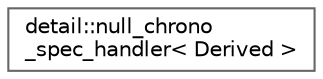 digraph "类继承关系图"
{
 // LATEX_PDF_SIZE
  bgcolor="transparent";
  edge [fontname=Helvetica,fontsize=10,labelfontname=Helvetica,labelfontsize=10];
  node [fontname=Helvetica,fontsize=10,shape=box,height=0.2,width=0.4];
  rankdir="LR";
  Node0 [id="Node000000",label="detail::null_chrono\l_spec_handler\< Derived \>",height=0.2,width=0.4,color="grey40", fillcolor="white", style="filled",URL="$structdetail_1_1null__chrono__spec__handler.html",tooltip=" "];
}
